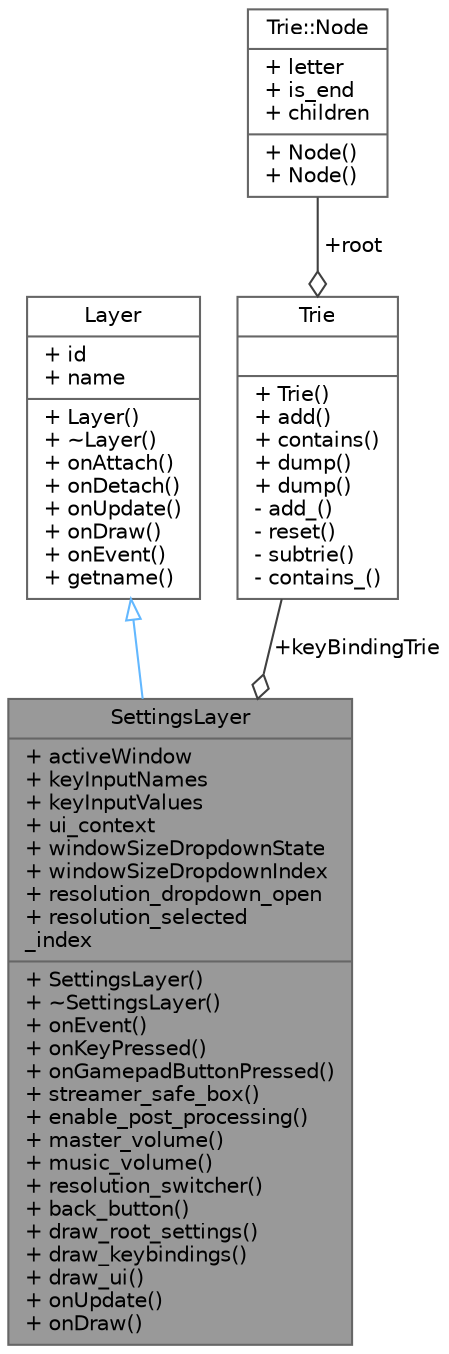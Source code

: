 digraph "SettingsLayer"
{
 // LATEX_PDF_SIZE
  bgcolor="transparent";
  edge [fontname=Helvetica,fontsize=10,labelfontname=Helvetica,labelfontsize=10];
  node [fontname=Helvetica,fontsize=10,shape=box,height=0.2,width=0.4];
  Node1 [shape=record,label="{SettingsLayer\n|+ activeWindow\l+ keyInputNames\l+ keyInputValues\l+ ui_context\l+ windowSizeDropdownState\l+ windowSizeDropdownIndex\l+ resolution_dropdown_open\l+ resolution_selected\l_index\l|+ SettingsLayer()\l+ ~SettingsLayer()\l+ onEvent()\l+ onKeyPressed()\l+ onGamepadButtonPressed()\l+ streamer_safe_box()\l+ enable_post_processing()\l+ master_volume()\l+ music_volume()\l+ resolution_switcher()\l+ back_button()\l+ draw_root_settings()\l+ draw_keybindings()\l+ draw_ui()\l+ onUpdate()\l+ onDraw()\l}",height=0.2,width=0.4,color="gray40", fillcolor="grey60", style="filled", fontcolor="black",tooltip=" "];
  Node2 -> Node1 [dir="back",color="steelblue1",style="solid",arrowtail="onormal"];
  Node2 [shape=record,label="{Layer\n|+ id\l+ name\l|+ Layer()\l+ ~Layer()\l+ onAttach()\l+ onDetach()\l+ onUpdate()\l+ onDraw()\l+ onEvent()\l+ getname()\l}",height=0.2,width=0.4,color="gray40", fillcolor="white", style="filled",URL="$db/dfc/struct_layer.html",tooltip=" "];
  Node3 -> Node1 [color="grey25",style="solid",label=" +keyBindingTrie" ,arrowhead="odiamond"];
  Node3 [shape=record,label="{Trie\n||+ Trie()\l+ add()\l+ contains()\l+ dump()\l+ dump()\l- add_()\l- reset()\l- subtrie()\l- contains_()\l}",height=0.2,width=0.4,color="gray40", fillcolor="white", style="filled",URL="$da/dec/struct_trie.html",tooltip=" "];
  Node4 -> Node3 [color="grey25",style="solid",label=" +root" ,arrowhead="odiamond"];
  Node4 [shape=record,label="{Trie::Node\n|+ letter\l+ is_end\l+ children\l|+ Node()\l+ Node()\l}",height=0.2,width=0.4,color="gray40", fillcolor="white", style="filled",URL="$d5/d71/struct_trie_1_1_node.html",tooltip=" "];
}
